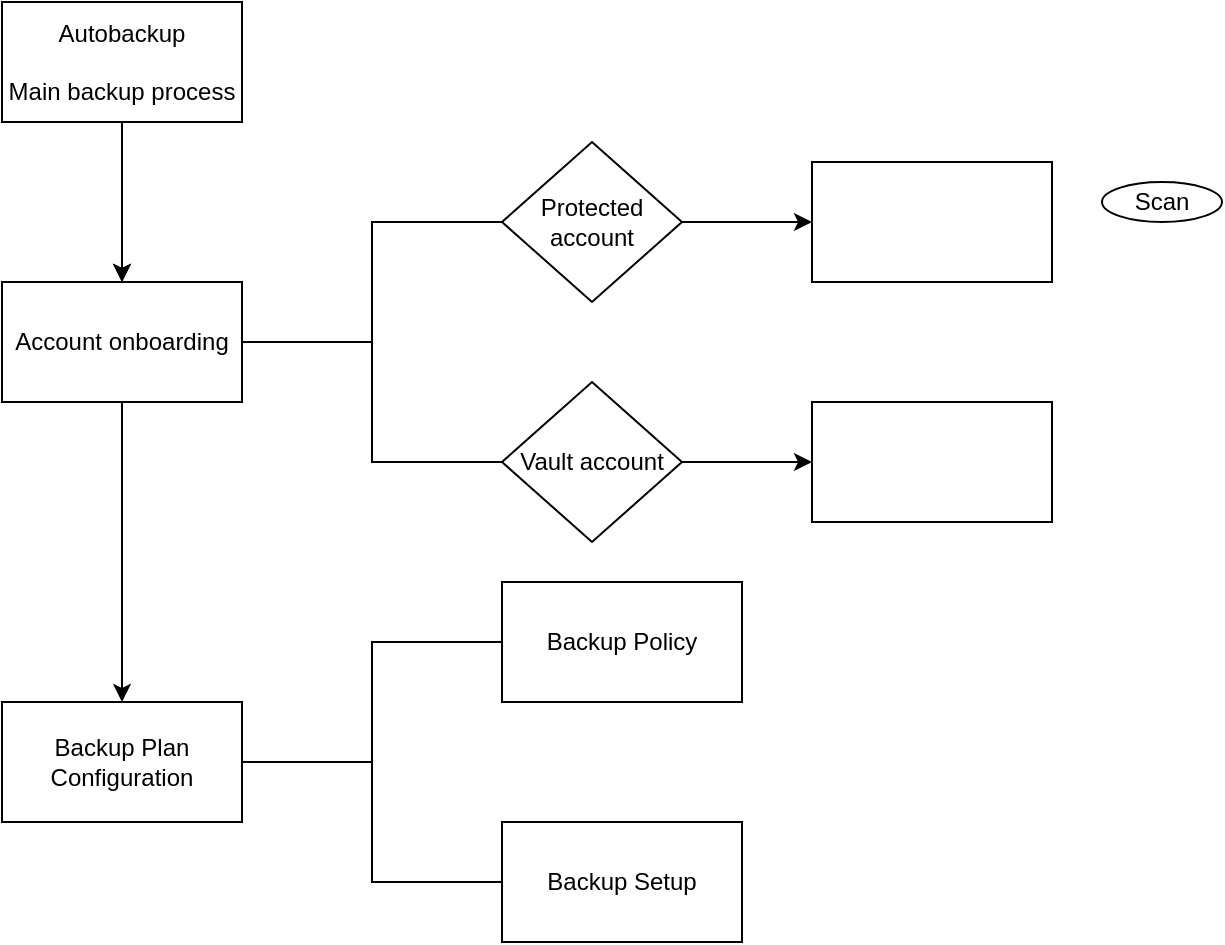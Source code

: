 <mxfile version="17.1.2" type="github">
  <diagram id="9iicNqLjTgSFbM0R_M5p" name="Page-1">
    <mxGraphModel dx="897" dy="561" grid="1" gridSize="10" guides="1" tooltips="1" connect="1" arrows="1" fold="1" page="1" pageScale="1" pageWidth="850" pageHeight="1100" math="0" shadow="0">
      <root>
        <mxCell id="0" />
        <mxCell id="1" parent="0" />
        <mxCell id="xqL_ju_NUXoOP8jmxpZU-5" value="" style="edgeStyle=orthogonalEdgeStyle;rounded=0;orthogonalLoop=1;jettySize=auto;html=1;" edge="1" parent="1" source="xqL_ju_NUXoOP8jmxpZU-1">
          <mxGeometry relative="1" as="geometry">
            <mxPoint x="130" y="220" as="targetPoint" />
          </mxGeometry>
        </mxCell>
        <mxCell id="xqL_ju_NUXoOP8jmxpZU-7" value="" style="edgeStyle=orthogonalEdgeStyle;rounded=0;orthogonalLoop=1;jettySize=auto;html=1;fontFamily=Helvetica;fontSize=12;fontColor=default;" edge="1" parent="1" source="xqL_ju_NUXoOP8jmxpZU-1" target="xqL_ju_NUXoOP8jmxpZU-6">
          <mxGeometry relative="1" as="geometry" />
        </mxCell>
        <mxCell id="xqL_ju_NUXoOP8jmxpZU-1" value="&lt;div&gt;Autobackup&lt;/div&gt;&lt;div&gt;&lt;br&gt;&lt;/div&gt;&lt;div&gt;Main backup process&lt;br&gt;&lt;/div&gt;" style="rounded=0;whiteSpace=wrap;html=1;" vertex="1" parent="1">
          <mxGeometry x="70" y="80" width="120" height="60" as="geometry" />
        </mxCell>
        <mxCell id="xqL_ju_NUXoOP8jmxpZU-28" value="" style="edgeStyle=orthogonalEdgeStyle;rounded=0;orthogonalLoop=1;jettySize=auto;html=1;fontFamily=Helvetica;fontSize=12;fontColor=default;" edge="1" parent="1" source="xqL_ju_NUXoOP8jmxpZU-6" target="xqL_ju_NUXoOP8jmxpZU-27">
          <mxGeometry relative="1" as="geometry" />
        </mxCell>
        <mxCell id="xqL_ju_NUXoOP8jmxpZU-6" value="Account onboarding" style="whiteSpace=wrap;html=1;rounded=0;" vertex="1" parent="1">
          <mxGeometry x="70" y="220" width="120" height="60" as="geometry" />
        </mxCell>
        <mxCell id="xqL_ju_NUXoOP8jmxpZU-38" value="" style="edgeStyle=orthogonalEdgeStyle;rounded=0;orthogonalLoop=1;jettySize=auto;html=1;fontFamily=Helvetica;fontSize=12;fontColor=default;" edge="1" parent="1" source="xqL_ju_NUXoOP8jmxpZU-13" target="xqL_ju_NUXoOP8jmxpZU-37">
          <mxGeometry relative="1" as="geometry" />
        </mxCell>
        <mxCell id="xqL_ju_NUXoOP8jmxpZU-13" value="Protected account" style="rhombus;whiteSpace=wrap;html=1;rounded=0;" vertex="1" parent="1">
          <mxGeometry x="320" y="150" width="90" height="80" as="geometry" />
        </mxCell>
        <mxCell id="xqL_ju_NUXoOP8jmxpZU-40" value="" style="edgeStyle=orthogonalEdgeStyle;rounded=0;orthogonalLoop=1;jettySize=auto;html=1;fontFamily=Helvetica;fontSize=12;fontColor=default;" edge="1" parent="1" source="xqL_ju_NUXoOP8jmxpZU-14" target="xqL_ju_NUXoOP8jmxpZU-39">
          <mxGeometry relative="1" as="geometry" />
        </mxCell>
        <mxCell id="xqL_ju_NUXoOP8jmxpZU-14" value="Vault account" style="rhombus;whiteSpace=wrap;html=1;rounded=0;" vertex="1" parent="1">
          <mxGeometry x="320" y="270" width="90" height="80" as="geometry" />
        </mxCell>
        <mxCell id="xqL_ju_NUXoOP8jmxpZU-15" value="" style="strokeWidth=1;html=1;shape=mxgraph.flowchart.annotation_2;align=left;labelPosition=right;pointerEvents=1;rounded=0;fontFamily=Helvetica;fontSize=12;fontColor=default;fillColor=default;" vertex="1" parent="1">
          <mxGeometry x="190" y="190" width="130" height="120" as="geometry" />
        </mxCell>
        <mxCell id="xqL_ju_NUXoOP8jmxpZU-19" value="Scan" style="ellipse;whiteSpace=wrap;html=1;rounded=0;fontFamily=Helvetica;fontSize=12;fontColor=default;strokeColor=default;fillColor=default;" vertex="1" parent="1">
          <mxGeometry x="620" y="170" width="60" height="20" as="geometry" />
        </mxCell>
        <mxCell id="xqL_ju_NUXoOP8jmxpZU-27" value="Backup Plan Configuration" style="whiteSpace=wrap;html=1;rounded=0;" vertex="1" parent="1">
          <mxGeometry x="70" y="430" width="120" height="60" as="geometry" />
        </mxCell>
        <mxCell id="xqL_ju_NUXoOP8jmxpZU-32" value="" style="strokeWidth=1;html=1;shape=mxgraph.flowchart.annotation_2;align=left;labelPosition=right;pointerEvents=1;rounded=0;fontFamily=Helvetica;fontSize=12;fontColor=default;fillColor=default;" vertex="1" parent="1">
          <mxGeometry x="190" y="400" width="130" height="120" as="geometry" />
        </mxCell>
        <mxCell id="xqL_ju_NUXoOP8jmxpZU-33" value="Backup Policy" style="rounded=0;whiteSpace=wrap;html=1;fontFamily=Helvetica;fontSize=12;fontColor=default;strokeColor=default;strokeWidth=1;fillColor=default;" vertex="1" parent="1">
          <mxGeometry x="320" y="370" width="120" height="60" as="geometry" />
        </mxCell>
        <mxCell id="xqL_ju_NUXoOP8jmxpZU-34" value="&lt;div&gt;Backup Setup&lt;/div&gt;" style="rounded=0;whiteSpace=wrap;html=1;fontFamily=Helvetica;fontSize=12;fontColor=default;strokeColor=default;strokeWidth=1;fillColor=default;" vertex="1" parent="1">
          <mxGeometry x="320" y="490" width="120" height="60" as="geometry" />
        </mxCell>
        <mxCell id="xqL_ju_NUXoOP8jmxpZU-37" value="" style="whiteSpace=wrap;html=1;rounded=0;" vertex="1" parent="1">
          <mxGeometry x="475" y="160" width="120" height="60" as="geometry" />
        </mxCell>
        <mxCell id="xqL_ju_NUXoOP8jmxpZU-39" value="" style="whiteSpace=wrap;html=1;rounded=0;" vertex="1" parent="1">
          <mxGeometry x="475" y="280" width="120" height="60" as="geometry" />
        </mxCell>
      </root>
    </mxGraphModel>
  </diagram>
</mxfile>

